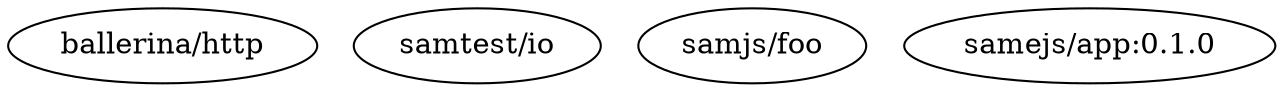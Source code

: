 digraph "samejs/app:0.1.0" {
    "ballerina/http"
    "samtest/io"
    "samjs/foo" [scope = "testOnly"]

    "samejs/app:0.1.0" [other_modules = "app.svc"]
}
